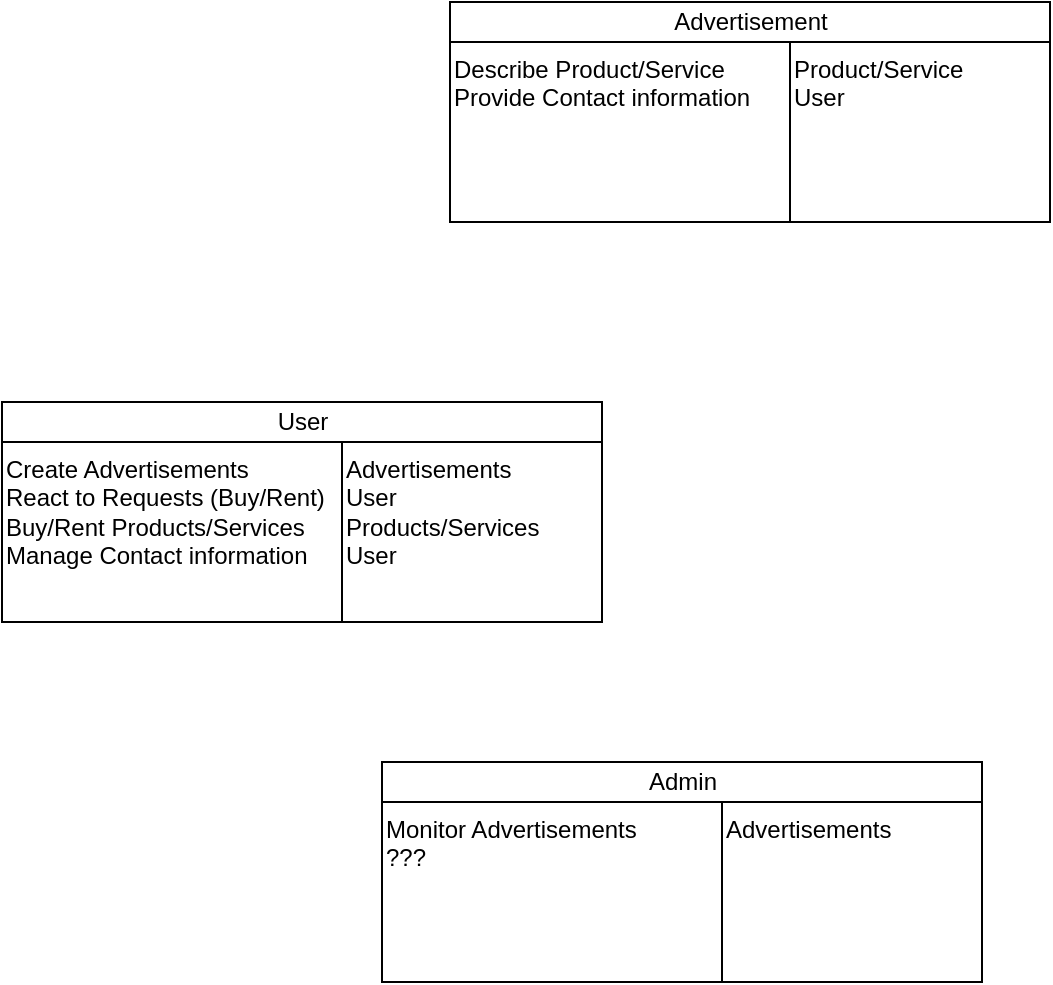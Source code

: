 <mxfile version="13.7.7" type="device"><diagram id="BQ_9A1DNGCswOjBngR75" name="Page-1"><mxGraphModel dx="901" dy="614" grid="1" gridSize="10" guides="1" tooltips="1" connect="1" arrows="1" fold="1" page="1" pageScale="1" pageWidth="827" pageHeight="1169" math="0" shadow="0"><root><mxCell id="0"/><mxCell id="1" parent="0"/><mxCell id="DZ0koBskxYE8Ww-Vjt9h-13" value="" style="group" vertex="1" connectable="0" parent="1"><mxGeometry x="380" y="560" width="300" height="110" as="geometry"/></mxCell><mxCell id="DZ0koBskxYE8Ww-Vjt9h-14" value="Create Advertisements&lt;br&gt;React to Requests (Buy/Rent)&lt;br&gt;Buy/Rent Products/Services&lt;br&gt;Manage Contact information" style="html=1;verticalAlign=top;align=left;" vertex="1" parent="DZ0koBskxYE8Ww-Vjt9h-13"><mxGeometry y="20" width="170" height="90" as="geometry"/></mxCell><mxCell id="DZ0koBskxYE8Ww-Vjt9h-15" value="Advertisements&lt;br&gt;User&lt;br&gt;Products/Services&lt;br&gt;User" style="html=1;align=left;verticalAlign=top;" vertex="1" parent="DZ0koBskxYE8Ww-Vjt9h-13"><mxGeometry x="170" y="20" width="130" height="90" as="geometry"/></mxCell><mxCell id="DZ0koBskxYE8Ww-Vjt9h-16" value="User" style="html=1;" vertex="1" parent="DZ0koBskxYE8Ww-Vjt9h-13"><mxGeometry width="300" height="20" as="geometry"/></mxCell><mxCell id="DZ0koBskxYE8Ww-Vjt9h-17" value="" style="group" vertex="1" connectable="0" parent="1"><mxGeometry x="604" y="360" width="300" height="110" as="geometry"/></mxCell><mxCell id="DZ0koBskxYE8Ww-Vjt9h-18" value="Describe Product/Service&lt;br&gt;Provide Contact information" style="html=1;verticalAlign=top;align=left;" vertex="1" parent="DZ0koBskxYE8Ww-Vjt9h-17"><mxGeometry y="20" width="170" height="90" as="geometry"/></mxCell><mxCell id="DZ0koBskxYE8Ww-Vjt9h-19" value="Product/Service&lt;br&gt;User" style="html=1;align=left;verticalAlign=top;" vertex="1" parent="DZ0koBskxYE8Ww-Vjt9h-17"><mxGeometry x="170" y="20" width="130" height="90" as="geometry"/></mxCell><mxCell id="DZ0koBskxYE8Ww-Vjt9h-20" value="Advertisement" style="html=1;" vertex="1" parent="DZ0koBskxYE8Ww-Vjt9h-17"><mxGeometry width="300" height="20" as="geometry"/></mxCell><mxCell id="DZ0koBskxYE8Ww-Vjt9h-21" value="" style="group" vertex="1" connectable="0" parent="1"><mxGeometry x="570" y="740" width="300" height="110" as="geometry"/></mxCell><mxCell id="DZ0koBskxYE8Ww-Vjt9h-22" value="Monitor Advertisements&lt;br&gt;???" style="html=1;verticalAlign=top;align=left;" vertex="1" parent="DZ0koBskxYE8Ww-Vjt9h-21"><mxGeometry y="20" width="170" height="90" as="geometry"/></mxCell><mxCell id="DZ0koBskxYE8Ww-Vjt9h-23" value="Advertisements" style="html=1;align=left;verticalAlign=top;" vertex="1" parent="DZ0koBskxYE8Ww-Vjt9h-21"><mxGeometry x="170" y="20" width="130" height="90" as="geometry"/></mxCell><mxCell id="DZ0koBskxYE8Ww-Vjt9h-24" value="Admin" style="html=1;" vertex="1" parent="DZ0koBskxYE8Ww-Vjt9h-21"><mxGeometry width="300" height="20" as="geometry"/></mxCell></root></mxGraphModel></diagram></mxfile>
